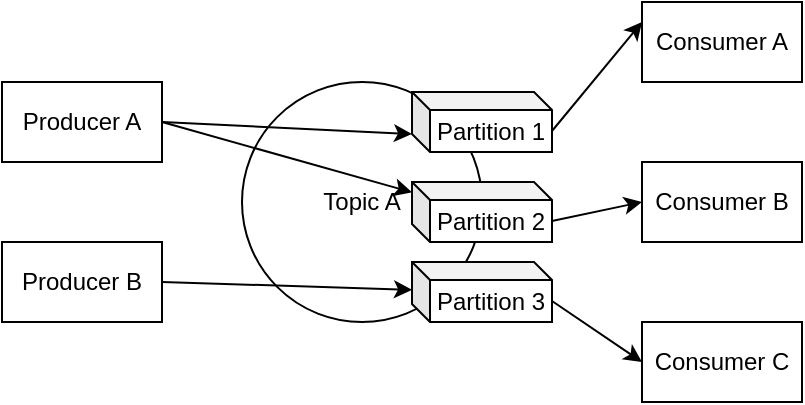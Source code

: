 <mxfile version="12.2.4" pages="2"><diagram id="9dCHGCXdzeQRY5f2hTe9" name="LogicalStructure"><mxGraphModel dx="1291" dy="580" grid="1" gridSize="10" guides="1" tooltips="1" connect="1" arrows="1" fold="1" page="1" pageScale="1" pageWidth="827" pageHeight="1169" math="0" shadow="0"><root><mxCell id="0"/><mxCell id="1" parent="0"/><mxCell id="4" value="Topic A" style="ellipse;whiteSpace=wrap;html=1;aspect=fixed;" parent="1" vertex="1"><mxGeometry x="160" y="120" width="120" height="120" as="geometry"/></mxCell><mxCell id="xcwzKh4Dx4cokUKTaY7V-12" style="rounded=0;orthogonalLoop=1;jettySize=auto;html=1;exitX=1;exitY=0.5;exitDx=0;exitDy=0;entryX=0;entryY=0;entryDx=0;entryDy=21;entryPerimeter=0;" parent="1" source="2" target="10" edge="1"><mxGeometry relative="1" as="geometry"/></mxCell><mxCell id="xcwzKh4Dx4cokUKTaY7V-13" style="edgeStyle=none;rounded=0;orthogonalLoop=1;jettySize=auto;html=1;exitX=1;exitY=0.5;exitDx=0;exitDy=0;" parent="1" source="2" target="11" edge="1"><mxGeometry relative="1" as="geometry"/></mxCell><mxCell id="2" value="Producer A" style="rounded=0;whiteSpace=wrap;html=1;" parent="1" vertex="1"><mxGeometry x="40" y="120" width="80" height="40" as="geometry"/></mxCell><mxCell id="xcwzKh4Dx4cokUKTaY7V-14" style="edgeStyle=none;rounded=0;orthogonalLoop=1;jettySize=auto;html=1;exitX=1;exitY=0.5;exitDx=0;exitDy=0;" parent="1" source="3" target="12" edge="1"><mxGeometry relative="1" as="geometry"/></mxCell><mxCell id="3" value="Producer B" style="rounded=0;whiteSpace=wrap;html=1;" parent="1" vertex="1"><mxGeometry x="40" y="200" width="80" height="40" as="geometry"/></mxCell><mxCell id="5" value="Consumer A" style="rounded=0;whiteSpace=wrap;html=1;" parent="1" vertex="1"><mxGeometry x="360" y="80" width="80" height="40" as="geometry"/></mxCell><mxCell id="6" value="Consumer B" style="rounded=0;whiteSpace=wrap;html=1;" parent="1" vertex="1"><mxGeometry x="360" y="160" width="80" height="40" as="geometry"/></mxCell><mxCell id="7" value="Consumer C" style="rounded=0;whiteSpace=wrap;html=1;" parent="1" vertex="1"><mxGeometry x="360" y="240" width="80" height="40" as="geometry"/></mxCell><mxCell id="xcwzKh4Dx4cokUKTaY7V-15" style="edgeStyle=none;rounded=0;orthogonalLoop=1;jettySize=auto;html=1;exitX=0;exitY=0;exitDx=70;exitDy=19.5;exitPerimeter=0;entryX=0;entryY=0.25;entryDx=0;entryDy=0;" parent="1" source="10" target="5" edge="1"><mxGeometry relative="1" as="geometry"/></mxCell><mxCell id="10" value="Partition 1" style="shape=cube;whiteSpace=wrap;html=1;boundedLbl=1;backgroundOutline=1;darkOpacity=0.05;darkOpacity2=0.1;size=9;" parent="1" vertex="1"><mxGeometry x="245" y="125" width="70" height="30" as="geometry"/></mxCell><mxCell id="xcwzKh4Dx4cokUKTaY7V-16" style="edgeStyle=none;rounded=0;orthogonalLoop=1;jettySize=auto;html=1;exitX=0;exitY=0;exitDx=70;exitDy=19.5;exitPerimeter=0;entryX=0;entryY=0.5;entryDx=0;entryDy=0;" parent="1" source="11" target="6" edge="1"><mxGeometry relative="1" as="geometry"/></mxCell><mxCell id="11" value="Partition 2" style="shape=cube;whiteSpace=wrap;html=1;boundedLbl=1;backgroundOutline=1;darkOpacity=0.05;darkOpacity2=0.1;size=9;" parent="1" vertex="1"><mxGeometry x="245" y="170" width="70" height="30" as="geometry"/></mxCell><mxCell id="xcwzKh4Dx4cokUKTaY7V-17" style="edgeStyle=none;rounded=0;orthogonalLoop=1;jettySize=auto;html=1;exitX=0;exitY=0;exitDx=70;exitDy=19.5;exitPerimeter=0;entryX=0;entryY=0.5;entryDx=0;entryDy=0;" parent="1" source="12" target="7" edge="1"><mxGeometry relative="1" as="geometry"/></mxCell><mxCell id="12" value="Partition 3" style="shape=cube;whiteSpace=wrap;html=1;boundedLbl=1;backgroundOutline=1;darkOpacity=0.05;darkOpacity2=0.1;size=9;" parent="1" vertex="1"><mxGeometry x="245" y="210" width="70" height="30" as="geometry"/></mxCell></root></mxGraphModel></diagram><diagram id="De0d26ENQfMW807dU7Hu" name="PhysicalStructure"><mxGraphModel dx="1291" dy="580" grid="1" gridSize="10" guides="1" tooltips="1" connect="1" arrows="1" fold="1" page="1" pageScale="1" pageWidth="827" pageHeight="1169" math="0" shadow="0"><root><mxCell id="xcwzKh4Dx4cokUKTaY7V-0"/><mxCell id="xcwzKh4Dx4cokUKTaY7V-1" parent="xcwzKh4Dx4cokUKTaY7V-0"/><mxCell id="EfoNB0Nm0iQMmjmOBpEJ-4" value="" style="rounded=0;whiteSpace=wrap;html=1;" parent="xcwzKh4Dx4cokUKTaY7V-1" vertex="1"><mxGeometry x="320" y="280" width="120" height="120" as="geometry"/></mxCell><mxCell id="EfoNB0Nm0iQMmjmOBpEJ-3" value="" style="rounded=0;whiteSpace=wrap;html=1;" parent="xcwzKh4Dx4cokUKTaY7V-1" vertex="1"><mxGeometry x="160" y="120" width="120" height="120" as="geometry"/></mxCell><mxCell id="kioFxzbF8eSN0QcTHQyE-8" style="edgeStyle=none;rounded=0;orthogonalLoop=1;jettySize=auto;html=1;exitX=1;exitY=0.5;exitDx=0;exitDy=0;entryX=0;entryY=0.5;entryDx=0;entryDy=0;startArrow=none;startFill=0;" parent="xcwzKh4Dx4cokUKTaY7V-1" source="EfoNB0Nm0iQMmjmOBpEJ-0" target="EfoNB0Nm0iQMmjmOBpEJ-7" edge="1"><mxGeometry relative="1" as="geometry"/></mxCell><mxCell id="EfoNB0Nm0iQMmjmOBpEJ-0" value="Producer A" style="rounded=0;whiteSpace=wrap;html=1;" parent="xcwzKh4Dx4cokUKTaY7V-1" vertex="1"><mxGeometry x="40" y="160" width="80" height="40" as="geometry"/></mxCell><mxCell id="kioFxzbF8eSN0QcTHQyE-9" style="edgeStyle=none;rounded=0;orthogonalLoop=1;jettySize=auto;html=1;exitX=1;exitY=0.5;exitDx=0;exitDy=0;startArrow=none;startFill=0;" parent="xcwzKh4Dx4cokUKTaY7V-1" source="EfoNB0Nm0iQMmjmOBpEJ-1" target="kioFxzbF8eSN0QcTHQyE-0" edge="1"><mxGeometry relative="1" as="geometry"/></mxCell><mxCell id="kioFxzbF8eSN0QcTHQyE-10" style="edgeStyle=none;rounded=0;orthogonalLoop=1;jettySize=auto;html=1;exitX=1;exitY=0.5;exitDx=0;exitDy=0;entryX=0;entryY=0.5;entryDx=0;entryDy=0;startArrow=none;startFill=0;" parent="xcwzKh4Dx4cokUKTaY7V-1" source="EfoNB0Nm0iQMmjmOBpEJ-1" target="kioFxzbF8eSN0QcTHQyE-1" edge="1"><mxGeometry relative="1" as="geometry"/></mxCell><mxCell id="EfoNB0Nm0iQMmjmOBpEJ-1" value="Producer B" style="rounded=0;whiteSpace=wrap;html=1;" parent="xcwzKh4Dx4cokUKTaY7V-1" vertex="1"><mxGeometry x="40" y="320" width="80" height="40" as="geometry"/></mxCell><mxCell id="kioFxzbF8eSN0QcTHQyE-13" style="edgeStyle=none;rounded=0;orthogonalLoop=1;jettySize=auto;html=1;exitX=1;exitY=0.5;exitDx=0;exitDy=0;entryX=0.5;entryY=0;entryDx=0;entryDy=0;startArrow=classic;startFill=1;" parent="xcwzKh4Dx4cokUKTaY7V-1" source="EfoNB0Nm0iQMmjmOBpEJ-2" target="kioFxzbF8eSN0QcTHQyE-4" edge="1"><mxGeometry relative="1" as="geometry"/></mxCell><mxCell id="EfoNB0Nm0iQMmjmOBpEJ-2" value="Zookeeper Servers" style="rounded=0;whiteSpace=wrap;html=1;" parent="xcwzKh4Dx4cokUKTaY7V-1" vertex="1"><mxGeometry x="160" y="40" width="280" height="40" as="geometry"/></mxCell><mxCell id="kioFxzbF8eSN0QcTHQyE-12" style="edgeStyle=none;rounded=0;orthogonalLoop=1;jettySize=auto;html=1;exitX=1;exitY=0.5;exitDx=0;exitDy=0;entryX=0;entryY=0.5;entryDx=0;entryDy=0;startArrow=none;startFill=0;" parent="xcwzKh4Dx4cokUKTaY7V-1" source="EfoNB0Nm0iQMmjmOBpEJ-7" target="kioFxzbF8eSN0QcTHQyE-4" edge="1"><mxGeometry relative="1" as="geometry"/></mxCell><mxCell id="EfoNB0Nm0iQMmjmOBpEJ-7" value="Broker 2" style="rounded=0;whiteSpace=wrap;html=1;" parent="xcwzKh4Dx4cokUKTaY7V-1" vertex="1"><mxGeometry x="180" y="170" width="80" height="40" as="geometry"/></mxCell><mxCell id="kioFxzbF8eSN0QcTHQyE-11" style="edgeStyle=none;rounded=0;orthogonalLoop=1;jettySize=auto;html=1;exitX=1;exitY=0.5;exitDx=0;exitDy=0;entryX=0;entryY=0.5;entryDx=0;entryDy=0;startArrow=none;startFill=0;" parent="xcwzKh4Dx4cokUKTaY7V-1" source="kioFxzbF8eSN0QcTHQyE-0" target="kioFxzbF8eSN0QcTHQyE-5" edge="1"><mxGeometry relative="1" as="geometry"/></mxCell><mxCell id="kioFxzbF8eSN0QcTHQyE-0" value="Broker 3" style="rounded=0;whiteSpace=wrap;html=1;" parent="xcwzKh4Dx4cokUKTaY7V-1" vertex="1"><mxGeometry x="340" y="300" width="80" height="40" as="geometry"/></mxCell><mxCell id="kioFxzbF8eSN0QcTHQyE-1" value="Broker 4" style="rounded=0;whiteSpace=wrap;html=1;" parent="xcwzKh4Dx4cokUKTaY7V-1" vertex="1"><mxGeometry x="340" y="350" width="80" height="40" as="geometry"/></mxCell><mxCell id="kioFxzbF8eSN0QcTHQyE-6" style="edgeStyle=none;rounded=0;orthogonalLoop=1;jettySize=auto;html=1;exitX=0.5;exitY=0;exitDx=0;exitDy=0;entryX=0.217;entryY=0.983;entryDx=0;entryDy=0;entryPerimeter=0;startArrow=classic;startFill=1;" parent="xcwzKh4Dx4cokUKTaY7V-1" source="kioFxzbF8eSN0QcTHQyE-2" target="EfoNB0Nm0iQMmjmOBpEJ-2" edge="1"><mxGeometry relative="1" as="geometry"/></mxCell><mxCell id="kioFxzbF8eSN0QcTHQyE-2" value="Node A" style="text;html=1;strokeColor=none;fillColor=none;align=center;verticalAlign=middle;whiteSpace=wrap;rounded=0;" parent="xcwzKh4Dx4cokUKTaY7V-1" vertex="1"><mxGeometry x="195" y="120" width="50" height="20" as="geometry"/></mxCell><mxCell id="kioFxzbF8eSN0QcTHQyE-7" style="edgeStyle=none;rounded=0;orthogonalLoop=1;jettySize=auto;html=1;exitX=0.5;exitY=0;exitDx=0;exitDy=0;entryX=0.786;entryY=1;entryDx=0;entryDy=0;entryPerimeter=0;startArrow=classic;startFill=1;" parent="xcwzKh4Dx4cokUKTaY7V-1" source="kioFxzbF8eSN0QcTHQyE-3" target="EfoNB0Nm0iQMmjmOBpEJ-2" edge="1"><mxGeometry relative="1" as="geometry"/></mxCell><mxCell id="kioFxzbF8eSN0QcTHQyE-3" value="Node B" style="text;html=1;strokeColor=none;fillColor=none;align=center;verticalAlign=middle;whiteSpace=wrap;rounded=0;" parent="xcwzKh4Dx4cokUKTaY7V-1" vertex="1"><mxGeometry x="355" y="280" width="50" height="20" as="geometry"/></mxCell><mxCell id="kioFxzbF8eSN0QcTHQyE-4" value="Consumer A" style="rounded=0;whiteSpace=wrap;html=1;" parent="xcwzKh4Dx4cokUKTaY7V-1" vertex="1"><mxGeometry x="480" y="160" width="80" height="40" as="geometry"/></mxCell><mxCell id="kioFxzbF8eSN0QcTHQyE-5" value="Consumer B" style="rounded=0;whiteSpace=wrap;html=1;" parent="xcwzKh4Dx4cokUKTaY7V-1" vertex="1"><mxGeometry x="480" y="320" width="80" height="40" as="geometry"/></mxCell></root></mxGraphModel></diagram></mxfile>